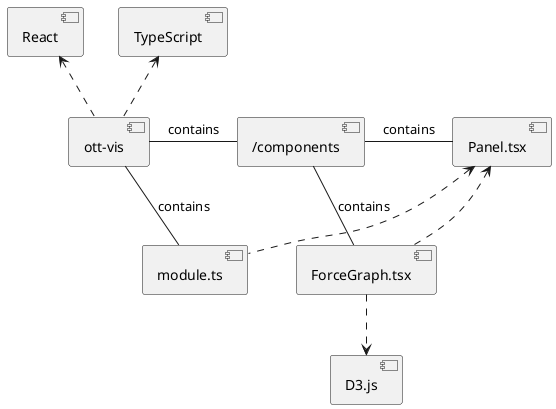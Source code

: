 @startuml
[React] <.. [ott-vis]
[TypeScript] <.. [ott-vis]
[ott-vis] - [/components] : contains
[ott-vis] - [module.ts] : contains
[/components] - [Panel.tsx] : contains
[/components] - [ForceGraph.tsx] : contains
[Panel.tsx] <.. [ForceGraph.tsx]
[Panel.tsx] <.. [module.ts]
[ForceGraph.tsx] ..> [D3.js]
@enduml